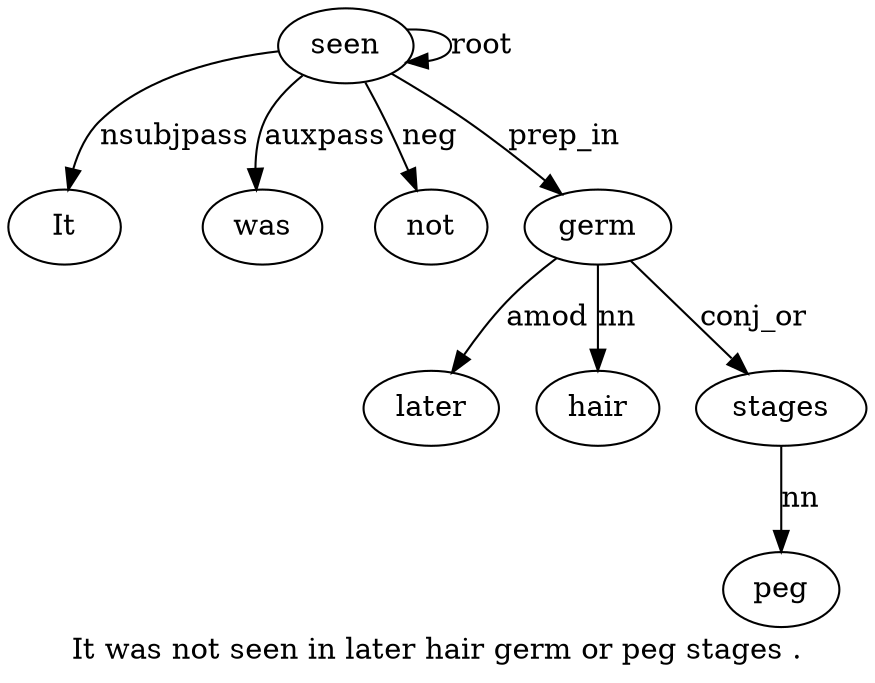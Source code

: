 digraph "It was not seen in later hair germ or peg stages ." {
label="It was not seen in later hair germ or peg stages .";
seen4 [style=filled, fillcolor=white, label=seen];
It1 [style=filled, fillcolor=white, label=It];
seen4 -> It1  [label=nsubjpass];
was2 [style=filled, fillcolor=white, label=was];
seen4 -> was2  [label=auxpass];
not3 [style=filled, fillcolor=white, label=not];
seen4 -> not3  [label=neg];
seen4 -> seen4  [label=root];
germ8 [style=filled, fillcolor=white, label=germ];
later6 [style=filled, fillcolor=white, label=later];
germ8 -> later6  [label=amod];
hair7 [style=filled, fillcolor=white, label=hair];
germ8 -> hair7  [label=nn];
seen4 -> germ8  [label=prep_in];
stages11 [style=filled, fillcolor=white, label=stages];
peg10 [style=filled, fillcolor=white, label=peg];
stages11 -> peg10  [label=nn];
germ8 -> stages11  [label=conj_or];
}
